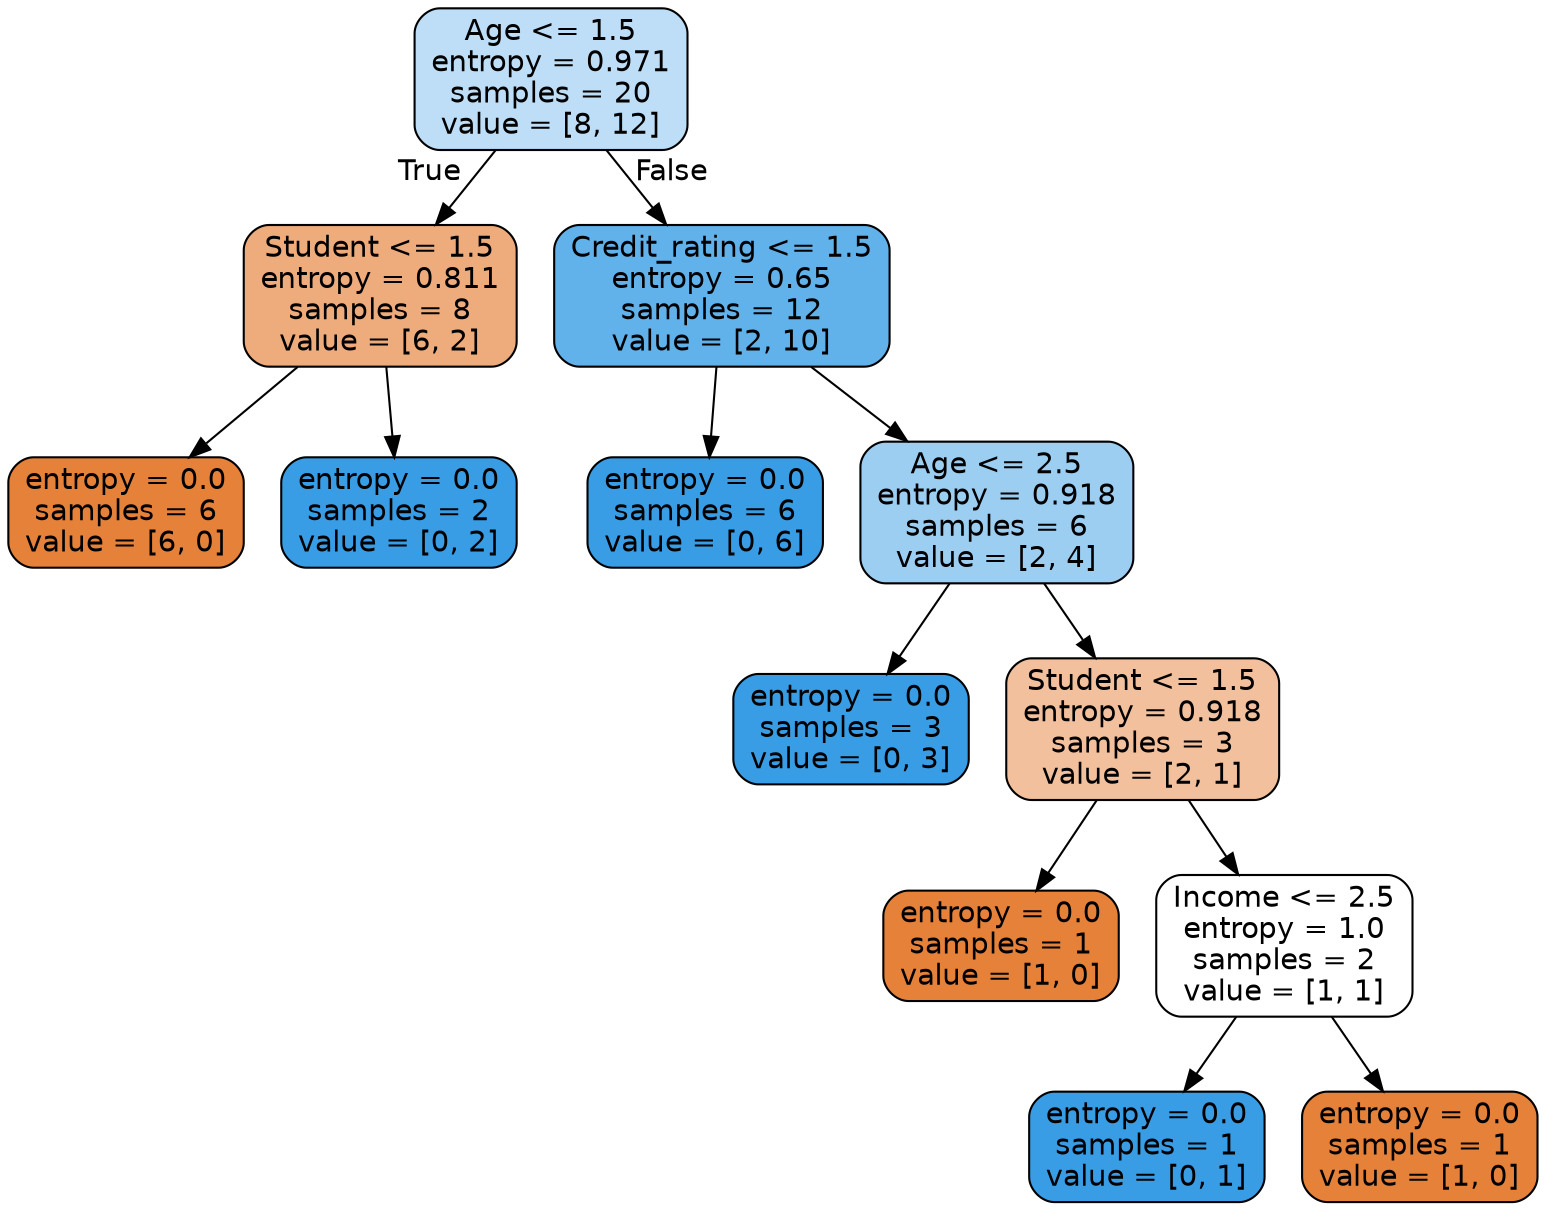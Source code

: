 digraph Tree {
node [shape=box, style="filled, rounded", color="black", fontname=helvetica] ;
edge [fontname=helvetica] ;
0 [label="Age <= 1.5\nentropy = 0.971\nsamples = 20\nvalue = [8, 12]", fillcolor="#bddef6"] ;
1 [label="Student <= 1.5\nentropy = 0.811\nsamples = 8\nvalue = [6, 2]", fillcolor="#eeab7b"] ;
0 -> 1 [labeldistance=2.5, labelangle=45, headlabel="True"] ;
2 [label="entropy = 0.0\nsamples = 6\nvalue = [6, 0]", fillcolor="#e58139"] ;
1 -> 2 ;
3 [label="entropy = 0.0\nsamples = 2\nvalue = [0, 2]", fillcolor="#399de5"] ;
1 -> 3 ;
4 [label="Credit_rating <= 1.5\nentropy = 0.65\nsamples = 12\nvalue = [2, 10]", fillcolor="#61b1ea"] ;
0 -> 4 [labeldistance=2.5, labelangle=-45, headlabel="False"] ;
5 [label="entropy = 0.0\nsamples = 6\nvalue = [0, 6]", fillcolor="#399de5"] ;
4 -> 5 ;
6 [label="Age <= 2.5\nentropy = 0.918\nsamples = 6\nvalue = [2, 4]", fillcolor="#9ccef2"] ;
4 -> 6 ;
7 [label="entropy = 0.0\nsamples = 3\nvalue = [0, 3]", fillcolor="#399de5"] ;
6 -> 7 ;
8 [label="Student <= 1.5\nentropy = 0.918\nsamples = 3\nvalue = [2, 1]", fillcolor="#f2c09c"] ;
6 -> 8 ;
9 [label="entropy = 0.0\nsamples = 1\nvalue = [1, 0]", fillcolor="#e58139"] ;
8 -> 9 ;
10 [label="Income <= 2.5\nentropy = 1.0\nsamples = 2\nvalue = [1, 1]", fillcolor="#ffffff"] ;
8 -> 10 ;
11 [label="entropy = 0.0\nsamples = 1\nvalue = [0, 1]", fillcolor="#399de5"] ;
10 -> 11 ;
12 [label="entropy = 0.0\nsamples = 1\nvalue = [1, 0]", fillcolor="#e58139"] ;
10 -> 12 ;
}